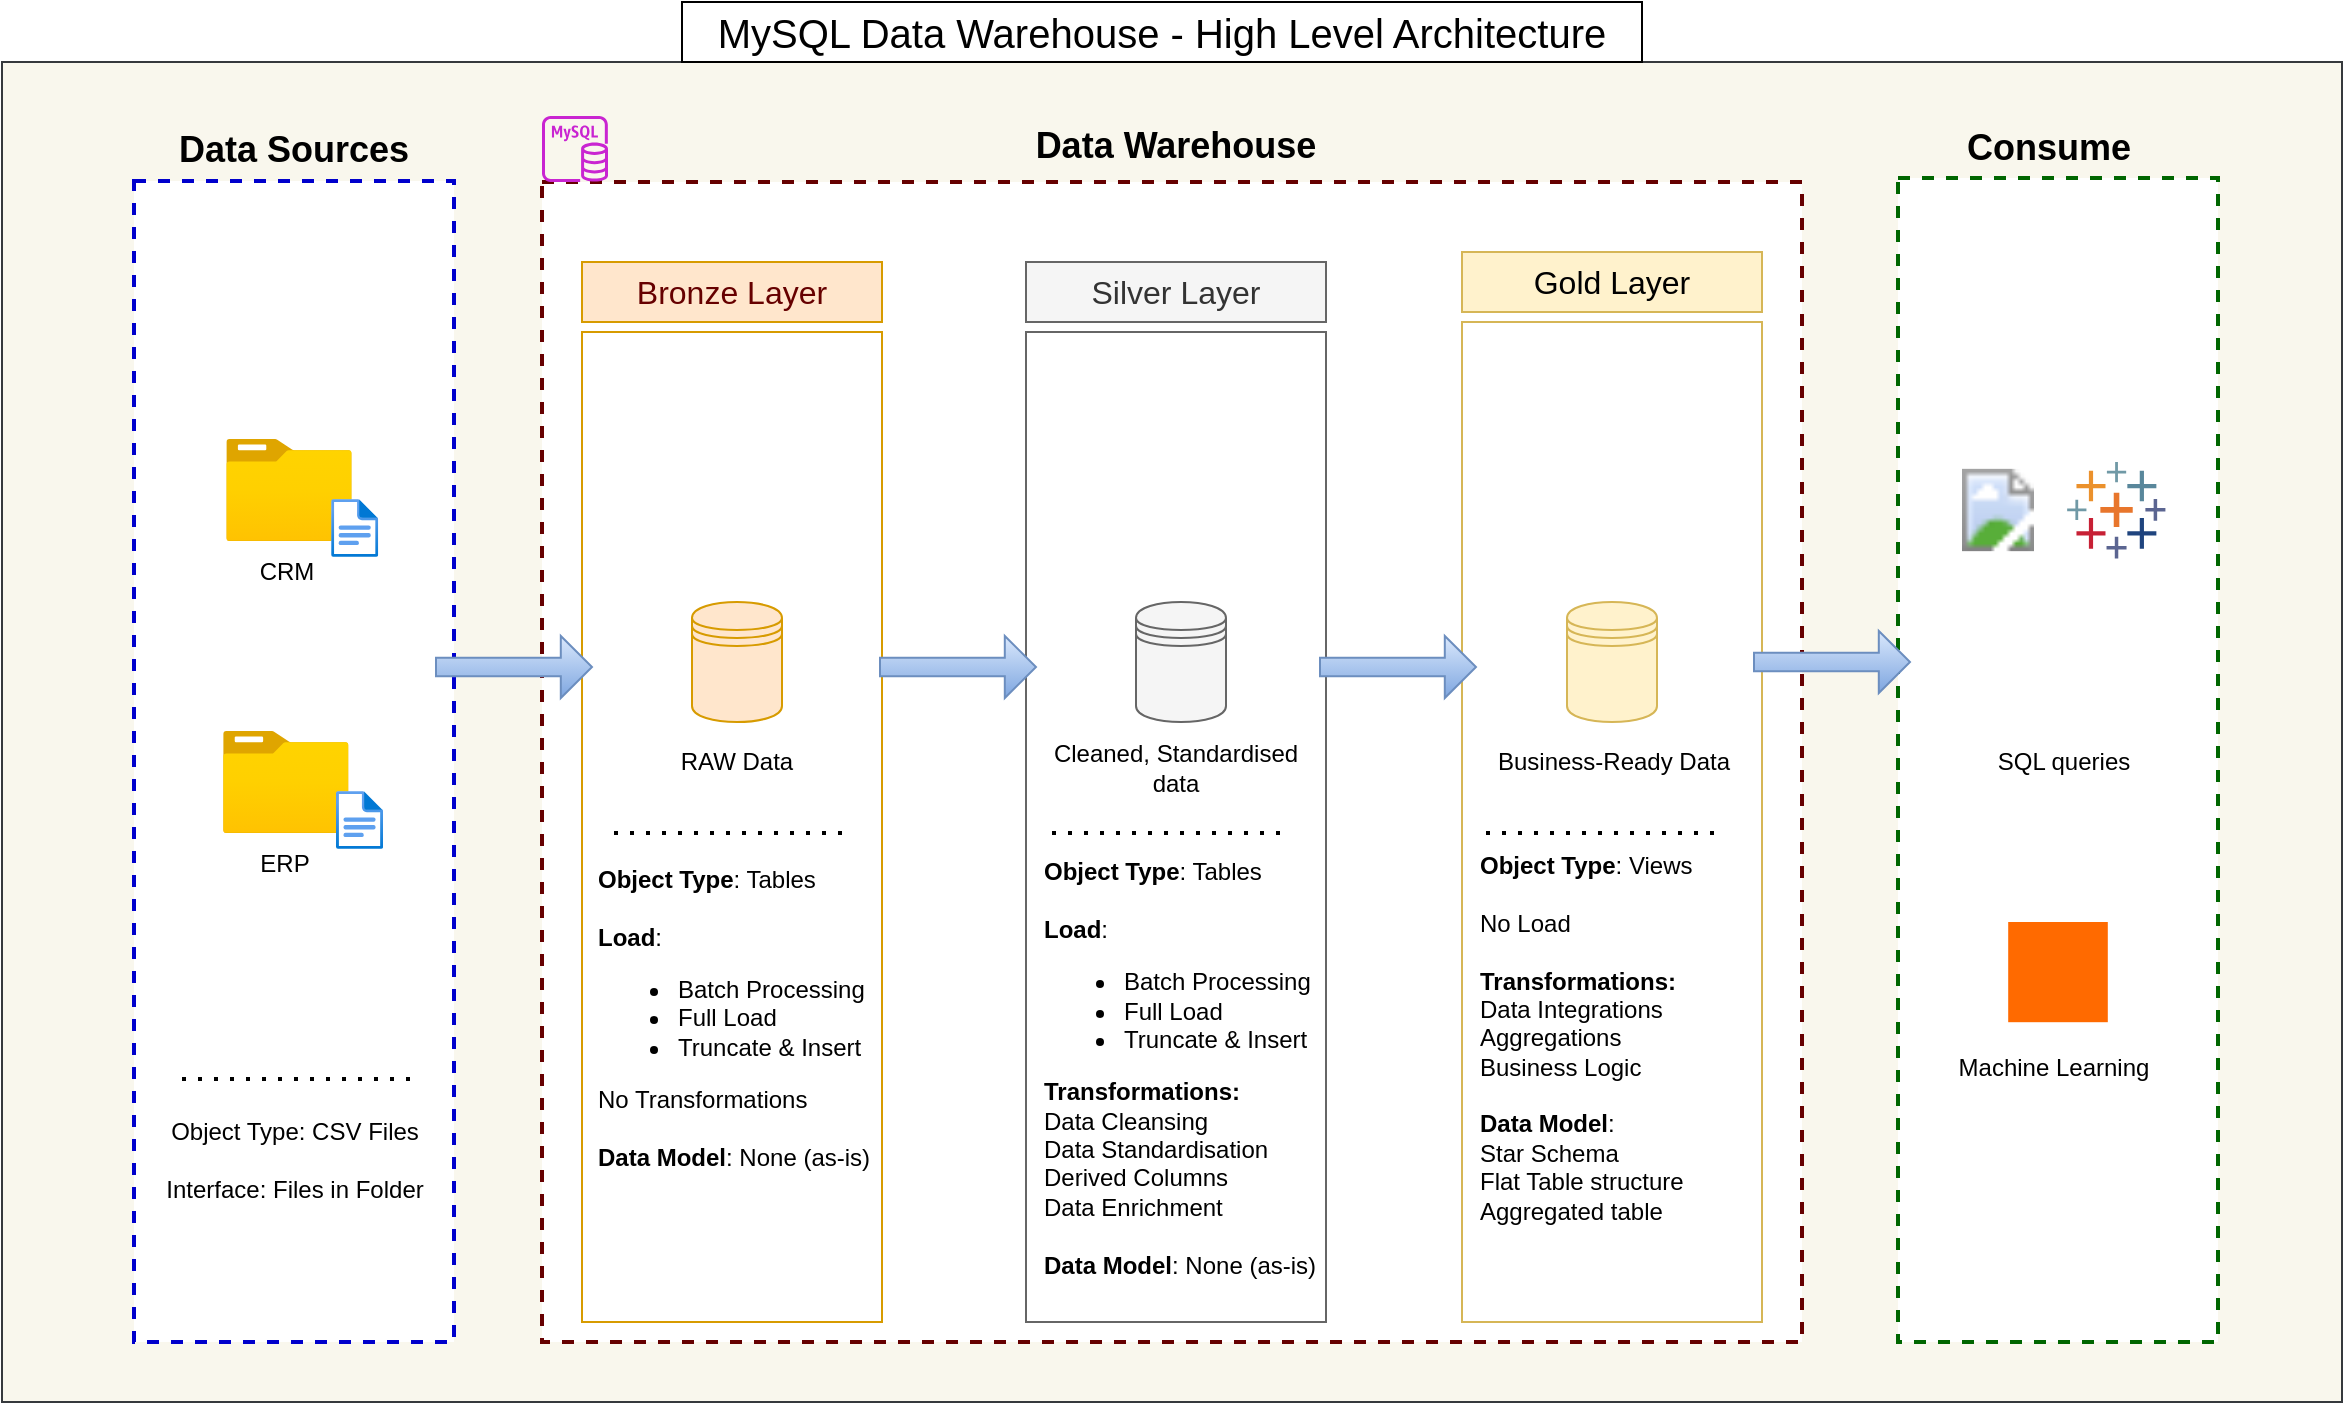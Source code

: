 <mxfile version="26.2.4">
  <diagram name="Page-1" id="LDwTZcoctXZr6dDeas7G">
    <mxGraphModel dx="2092" dy="1884" grid="1" gridSize="10" guides="1" tooltips="1" connect="1" arrows="1" fold="1" page="1" pageScale="1" pageWidth="827" pageHeight="1169" math="0" shadow="0">
      <root>
        <mxCell id="0" />
        <mxCell id="1" parent="0" />
        <mxCell id="zSB1sAxi5yhf-KkJUIBl-55" value="" style="rounded=0;whiteSpace=wrap;html=1;fillColor=#f9f7ed;strokeColor=#36393d;" vertex="1" parent="1">
          <mxGeometry x="-180" width="1170" height="670" as="geometry" />
        </mxCell>
        <mxCell id="ukrMWYRyUX1q8MgAGlLr-2" value="" style="rounded=0;whiteSpace=wrap;html=1;strokeColor=#0000CC;dashed=1;strokeWidth=2;" parent="1" vertex="1">
          <mxGeometry x="-114" y="59.5" width="160" height="580.5" as="geometry" />
        </mxCell>
        <mxCell id="ukrMWYRyUX1q8MgAGlLr-5" value="" style="rounded=0;whiteSpace=wrap;html=1;strokeColor=#660000;dashed=1;strokeWidth=2;" parent="1" vertex="1">
          <mxGeometry x="90" y="60" width="630" height="580" as="geometry" />
        </mxCell>
        <mxCell id="ukrMWYRyUX1q8MgAGlLr-6" value="&lt;font style=&quot;font-size: 18px;&quot;&gt;Data Warehouse&lt;/font&gt;" style="rounded=0;whiteSpace=wrap;html=1;fillColor=none;strokeColor=none;fontStyle=1;fontSize=17;" parent="1" vertex="1">
          <mxGeometry x="312" y="27" width="190" height="30" as="geometry" />
        </mxCell>
        <mxCell id="pe7CS6I070rvGqSp0qRm-1" value="&lt;font style=&quot;font-size: 16px;&quot;&gt;Bronze Layer&lt;/font&gt;" style="rounded=0;whiteSpace=wrap;html=1;fillColor=#ffe6cc;strokeColor=#d79b00;fontColor=#660000;" parent="1" vertex="1">
          <mxGeometry x="110" y="100" width="150" height="30" as="geometry" />
        </mxCell>
        <mxCell id="pe7CS6I070rvGqSp0qRm-2" value="" style="rounded=0;whiteSpace=wrap;html=1;fillColor=none;strokeColor=#d79b00;fontColor=#660000;" parent="1" vertex="1">
          <mxGeometry x="110" y="135" width="150" height="495" as="geometry" />
        </mxCell>
        <mxCell id="pe7CS6I070rvGqSp0qRm-3" value="" style="rounded=0;whiteSpace=wrap;html=1;strokeColor=#006600;dashed=1;strokeWidth=2;" parent="1" vertex="1">
          <mxGeometry x="768" y="58" width="160" height="582" as="geometry" />
        </mxCell>
        <mxCell id="pe7CS6I070rvGqSp0qRm-4" value="&lt;font style=&quot;font-size: 18px;&quot;&gt;Consume&lt;/font&gt;" style="rounded=0;whiteSpace=wrap;html=1;fillColor=none;strokeColor=none;fontStyle=1;fontSize=16;" parent="1" vertex="1">
          <mxGeometry x="773.5" y="28" width="139" height="30" as="geometry" />
        </mxCell>
        <mxCell id="zSB1sAxi5yhf-KkJUIBl-1" value="" style="image;aspect=fixed;html=1;points=[];align=center;fontSize=12;image=img/lib/azure2/general/Folder_Blank.svg;" vertex="1" parent="1">
          <mxGeometry x="-67.92" y="188.5" width="62.84" height="51" as="geometry" />
        </mxCell>
        <mxCell id="zSB1sAxi5yhf-KkJUIBl-2" value="CRM" style="text;html=1;align=center;verticalAlign=middle;whiteSpace=wrap;rounded=0;" vertex="1" parent="1">
          <mxGeometry x="-60.42" y="247.5" width="45" height="14" as="geometry" />
        </mxCell>
        <mxCell id="zSB1sAxi5yhf-KkJUIBl-3" value="" style="image;aspect=fixed;html=1;points=[];align=center;fontSize=12;image=img/lib/azure2/general/Folder_Blank.svg;" vertex="1" parent="1">
          <mxGeometry x="-69.5" y="334.5" width="62.84" height="51" as="geometry" />
        </mxCell>
        <mxCell id="zSB1sAxi5yhf-KkJUIBl-4" value="ERP" style="text;html=1;align=center;verticalAlign=middle;whiteSpace=wrap;rounded=0;" vertex="1" parent="1">
          <mxGeometry x="-61" y="393.5" width="45" height="14" as="geometry" />
        </mxCell>
        <mxCell id="zSB1sAxi5yhf-KkJUIBl-5" value="" style="endArrow=none;dashed=1;html=1;dashPattern=1 3;strokeWidth=2;rounded=0;" edge="1" parent="1">
          <mxGeometry width="50" height="50" relative="1" as="geometry">
            <mxPoint x="-90" y="508.5" as="sourcePoint" />
            <mxPoint x="26" y="508.5" as="targetPoint" />
          </mxGeometry>
        </mxCell>
        <mxCell id="zSB1sAxi5yhf-KkJUIBl-7" value="Object Type: CSV Files&lt;div&gt;&lt;br&gt;&lt;div&gt;Interface: Files in Folder&lt;/div&gt;&lt;/div&gt;" style="rounded=0;whiteSpace=wrap;html=1;strokeColor=none;" vertex="1" parent="1">
          <mxGeometry x="-110" y="518.5" width="153" height="60" as="geometry" />
        </mxCell>
        <mxCell id="zSB1sAxi5yhf-KkJUIBl-8" value="" style="image;aspect=fixed;html=1;points=[];align=center;fontSize=12;image=img/lib/azure2/general/File.svg;" vertex="1" parent="1">
          <mxGeometry x="-15.42" y="218.5" width="23.54" height="29" as="geometry" />
        </mxCell>
        <mxCell id="zSB1sAxi5yhf-KkJUIBl-9" value="" style="image;aspect=fixed;html=1;points=[];align=center;fontSize=12;image=img/lib/azure2/general/File.svg;" vertex="1" parent="1">
          <mxGeometry x="-13.0" y="364.5" width="23.54" height="29" as="geometry" />
        </mxCell>
        <mxCell id="zSB1sAxi5yhf-KkJUIBl-10" value="" style="shape=datastore;whiteSpace=wrap;html=1;fillColor=#ffe6cc;strokeColor=#d79b00;" vertex="1" parent="1">
          <mxGeometry x="165" y="270" width="45" height="60" as="geometry" />
        </mxCell>
        <mxCell id="zSB1sAxi5yhf-KkJUIBl-11" value="&lt;font style=&quot;font-size: 16px;&quot;&gt;Silver Layer&lt;/font&gt;" style="rounded=0;whiteSpace=wrap;html=1;fillColor=#f5f5f5;strokeColor=#666666;fontColor=#333333;" vertex="1" parent="1">
          <mxGeometry x="332" y="100" width="150" height="30" as="geometry" />
        </mxCell>
        <mxCell id="zSB1sAxi5yhf-KkJUIBl-12" value="" style="rounded=0;whiteSpace=wrap;html=1;fillColor=none;strokeColor=#666666;fontColor=#333333;" vertex="1" parent="1">
          <mxGeometry x="332" y="135" width="150" height="495" as="geometry" />
        </mxCell>
        <mxCell id="zSB1sAxi5yhf-KkJUIBl-13" value="" style="shape=datastore;whiteSpace=wrap;html=1;fillColor=#f5f5f5;strokeColor=#666666;fontColor=#333333;" vertex="1" parent="1">
          <mxGeometry x="387" y="270" width="45" height="60" as="geometry" />
        </mxCell>
        <mxCell id="zSB1sAxi5yhf-KkJUIBl-14" value="&lt;font style=&quot;font-size: 16px;&quot;&gt;Gold Layer&lt;/font&gt;" style="rounded=0;whiteSpace=wrap;html=1;fillColor=#fff2cc;strokeColor=#d6b656;" vertex="1" parent="1">
          <mxGeometry x="550" y="95" width="150" height="30" as="geometry" />
        </mxCell>
        <mxCell id="zSB1sAxi5yhf-KkJUIBl-15" value="" style="rounded=0;whiteSpace=wrap;html=1;fillColor=none;strokeColor=#d6b656;" vertex="1" parent="1">
          <mxGeometry x="550" y="130" width="150" height="500" as="geometry" />
        </mxCell>
        <mxCell id="zSB1sAxi5yhf-KkJUIBl-16" value="" style="shape=datastore;whiteSpace=wrap;html=1;fillColor=#fff2cc;strokeColor=#d6b656;" vertex="1" parent="1">
          <mxGeometry x="602.5" y="270" width="45" height="60" as="geometry" />
        </mxCell>
        <mxCell id="zSB1sAxi5yhf-KkJUIBl-20" value="" style="shape=singleArrow;whiteSpace=wrap;html=1;fillColor=#dae8fc;strokeColor=#6c8ebf;gradientColor=#7ea6e0;" vertex="1" parent="1">
          <mxGeometry x="696" y="284.5" width="78" height="31" as="geometry" />
        </mxCell>
        <mxCell id="zSB1sAxi5yhf-KkJUIBl-21" value="" style="shape=singleArrow;whiteSpace=wrap;html=1;fillColor=#dae8fc;strokeColor=#6c8ebf;gradientColor=#7ea6e0;" vertex="1" parent="1">
          <mxGeometry x="479" y="287" width="78" height="31" as="geometry" />
        </mxCell>
        <mxCell id="zSB1sAxi5yhf-KkJUIBl-22" value="" style="shape=singleArrow;whiteSpace=wrap;html=1;fillColor=#dae8fc;strokeColor=#6c8ebf;gradientColor=#7ea6e0;" vertex="1" parent="1">
          <mxGeometry x="259" y="287" width="78" height="31" as="geometry" />
        </mxCell>
        <mxCell id="zSB1sAxi5yhf-KkJUIBl-23" value="" style="shape=singleArrow;whiteSpace=wrap;html=1;fillColor=#dae8fc;strokeColor=#6c8ebf;gradientColor=#7ea6e0;" vertex="1" parent="1">
          <mxGeometry x="37" y="287" width="78" height="31" as="geometry" />
        </mxCell>
        <mxCell id="zSB1sAxi5yhf-KkJUIBl-24" value="RAW Data" style="text;html=1;align=center;verticalAlign=middle;whiteSpace=wrap;rounded=0;" vertex="1" parent="1">
          <mxGeometry x="155" y="342.75" width="65" height="14" as="geometry" />
        </mxCell>
        <mxCell id="zSB1sAxi5yhf-KkJUIBl-25" value="Cleaned, Standardised data" style="text;html=1;align=center;verticalAlign=middle;whiteSpace=wrap;rounded=0;" vertex="1" parent="1">
          <mxGeometry x="342" y="334.5" width="130" height="37.25" as="geometry" />
        </mxCell>
        <mxCell id="zSB1sAxi5yhf-KkJUIBl-27" value="Business-Ready Data" style="text;html=1;align=center;verticalAlign=middle;whiteSpace=wrap;rounded=0;" vertex="1" parent="1">
          <mxGeometry x="556" y="342.75" width="140" height="14" as="geometry" />
        </mxCell>
        <mxCell id="zSB1sAxi5yhf-KkJUIBl-28" value="" style="endArrow=none;dashed=1;html=1;dashPattern=1 3;strokeWidth=2;rounded=0;" edge="1" parent="1">
          <mxGeometry width="50" height="50" relative="1" as="geometry">
            <mxPoint x="126" y="385.5" as="sourcePoint" />
            <mxPoint x="242" y="385.5" as="targetPoint" />
          </mxGeometry>
        </mxCell>
        <mxCell id="zSB1sAxi5yhf-KkJUIBl-29" value="&lt;div style=&quot;&quot;&gt;&lt;span style=&quot;background-color: transparent; color: light-dark(rgb(0, 0, 0), rgb(255, 255, 255));&quot;&gt;&lt;b&gt;Object Type&lt;/b&gt;: Tables&lt;/span&gt;&lt;/div&gt;&lt;div&gt;&lt;br&gt;&lt;div style=&quot;&quot;&gt;&lt;b&gt;Load&lt;/b&gt;:&amp;nbsp;&lt;/div&gt;&lt;div&gt;&lt;ul&gt;&lt;li&gt;Batch Processing&lt;/li&gt;&lt;li&gt;Full Load&lt;/li&gt;&lt;li&gt;Truncate &amp;amp; Insert&lt;/li&gt;&lt;/ul&gt;&lt;div&gt;No Transformations&lt;/div&gt;&lt;/div&gt;&lt;/div&gt;&lt;div&gt;&lt;br&gt;&lt;/div&gt;&lt;div&gt;&lt;b&gt;Data Model&lt;/b&gt;: None (as-is)&lt;/div&gt;" style="rounded=0;whiteSpace=wrap;html=1;strokeColor=none;align=left;" vertex="1" parent="1">
          <mxGeometry x="116" y="395.5" width="140" height="164.5" as="geometry" />
        </mxCell>
        <mxCell id="zSB1sAxi5yhf-KkJUIBl-34" value="" style="endArrow=none;dashed=1;html=1;dashPattern=1 3;strokeWidth=2;rounded=0;" edge="1" parent="1">
          <mxGeometry width="50" height="50" relative="1" as="geometry">
            <mxPoint x="345" y="385.5" as="sourcePoint" />
            <mxPoint x="461" y="385.5" as="targetPoint" />
          </mxGeometry>
        </mxCell>
        <mxCell id="zSB1sAxi5yhf-KkJUIBl-35" value="&lt;div style=&quot;&quot;&gt;&lt;span style=&quot;background-color: transparent; color: light-dark(rgb(0, 0, 0), rgb(255, 255, 255));&quot;&gt;&lt;b&gt;Object Type&lt;/b&gt;: Tables&lt;/span&gt;&lt;/div&gt;&lt;div&gt;&lt;br&gt;&lt;div style=&quot;&quot;&gt;&lt;b&gt;Load&lt;/b&gt;:&amp;nbsp;&lt;/div&gt;&lt;div&gt;&lt;ul&gt;&lt;li&gt;Batch Processing&lt;/li&gt;&lt;li&gt;Full Load&lt;/li&gt;&lt;li&gt;Truncate &amp;amp; Insert&lt;/li&gt;&lt;/ul&gt;&lt;div&gt;&lt;b&gt;Transformations:&lt;/b&gt;&lt;/div&gt;&lt;/div&gt;&lt;/div&gt;&lt;div&gt;&lt;div style=&quot;&quot;&gt;&lt;div style=&quot;&quot;&gt;&lt;span style=&quot;background-color: transparent; color: light-dark(rgb(0, 0, 0), rgb(255, 255, 255));&quot;&gt;Data Cleansing&lt;/span&gt;&lt;/div&gt;&lt;span style=&quot;background-color: transparent; color: light-dark(rgb(0, 0, 0), rgb(255, 255, 255));&quot;&gt;&lt;div style=&quot;&quot;&gt;&lt;span style=&quot;background-color: transparent; color: light-dark(rgb(0, 0, 0), rgb(255, 255, 255));&quot;&gt;Data Standardisation&lt;/span&gt;&lt;/div&gt;&lt;/span&gt;&lt;span style=&quot;background-color: transparent; color: light-dark(rgb(0, 0, 0), rgb(255, 255, 255));&quot;&gt;&lt;div style=&quot;&quot;&gt;&lt;span style=&quot;background-color: transparent; color: light-dark(rgb(0, 0, 0), rgb(255, 255, 255));&quot;&gt;Derived Columns&lt;/span&gt;&lt;/div&gt;&lt;/span&gt;&lt;span style=&quot;background-color: transparent; color: light-dark(rgb(0, 0, 0), rgb(255, 255, 255));&quot;&gt;&lt;div style=&quot;&quot;&gt;&lt;span style=&quot;background-color: transparent; color: light-dark(rgb(0, 0, 0), rgb(255, 255, 255));&quot;&gt;Data Enrichment&lt;/span&gt;&lt;/div&gt;&lt;/span&gt;&lt;/div&gt;&lt;/div&gt;&lt;div&gt;&lt;b&gt;&lt;br&gt;&lt;/b&gt;&lt;/div&gt;&lt;div&gt;&lt;b style=&quot;background-color: transparent; color: light-dark(rgb(0, 0, 0), rgb(255, 255, 255));&quot;&gt;Data Model&lt;/b&gt;&lt;span style=&quot;background-color: transparent; color: light-dark(rgb(0, 0, 0), rgb(255, 255, 255));&quot;&gt;: None (as-is)&lt;/span&gt;&lt;/div&gt;" style="rounded=0;whiteSpace=wrap;html=1;strokeColor=none;align=left;" vertex="1" parent="1">
          <mxGeometry x="339" y="395.5" width="141" height="214.5" as="geometry" />
        </mxCell>
        <mxCell id="zSB1sAxi5yhf-KkJUIBl-36" value="" style="endArrow=none;dashed=1;html=1;dashPattern=1 3;strokeWidth=2;rounded=0;" edge="1" parent="1">
          <mxGeometry width="50" height="50" relative="1" as="geometry">
            <mxPoint x="562" y="385.5" as="sourcePoint" />
            <mxPoint x="678" y="385.5" as="targetPoint" />
          </mxGeometry>
        </mxCell>
        <mxCell id="zSB1sAxi5yhf-KkJUIBl-37" value="&lt;div style=&quot;&quot;&gt;&lt;span style=&quot;background-color: transparent; color: light-dark(rgb(0, 0, 0), rgb(255, 255, 255));&quot;&gt;&lt;b&gt;Object Type&lt;/b&gt;: Views&lt;/span&gt;&lt;/div&gt;&lt;div&gt;&lt;br&gt;&lt;div style=&quot;&quot;&gt;No Load&lt;/div&gt;&lt;div style=&quot;&quot;&gt;&lt;br&gt;&lt;/div&gt;&lt;div&gt;&lt;div&gt;&lt;b&gt;Transformations:&lt;/b&gt;&lt;/div&gt;&lt;/div&gt;&lt;/div&gt;&lt;div&gt;&lt;span style=&quot;background-color: transparent; color: light-dark(rgb(0, 0, 0), rgb(255, 255, 255));&quot;&gt;Data Integrations&lt;/span&gt;&lt;br&gt;&lt;span style=&quot;background-color: transparent; color: light-dark(rgb(0, 0, 0), rgb(255, 255, 255));&quot;&gt;Aggregations&lt;/span&gt;&lt;br&gt;&lt;span style=&quot;background-color: transparent; color: light-dark(rgb(0, 0, 0), rgb(255, 255, 255));&quot;&gt;Business Logic&lt;/span&gt;&lt;/div&gt;&lt;div&gt;&lt;br&gt;&lt;/div&gt;&lt;div&gt;&lt;b&gt;Data Model&lt;/b&gt;:&lt;/div&gt;&lt;div&gt;Star Schema&lt;/div&gt;&lt;div&gt;Flat Table structure&lt;/div&gt;&lt;div&gt;Aggregated table&lt;/div&gt;" style="rounded=0;whiteSpace=wrap;html=1;strokeColor=none;align=left;" vertex="1" parent="1">
          <mxGeometry x="557" y="395.5" width="136" height="184.5" as="geometry" />
        </mxCell>
        <mxCell id="zSB1sAxi5yhf-KkJUIBl-39" value="" style="image;aspect=fixed;html=1;points=[];align=center;fontSize=12;image=img/lib/azure2/power_platform/PowerBI.svg;" vertex="1" parent="1">
          <mxGeometry x="800" y="200" width="36" height="48" as="geometry" />
        </mxCell>
        <mxCell id="zSB1sAxi5yhf-KkJUIBl-40" value="" style="verticalLabelPosition=bottom;aspect=fixed;html=1;shape=mxgraph.salesforce.analytics;" vertex="1" parent="1">
          <mxGeometry x="852.5" y="200" width="49.28" height="48.3" as="geometry" />
        </mxCell>
        <mxCell id="zSB1sAxi5yhf-KkJUIBl-48" value="" style="shape=image;html=1;verticalAlign=top;verticalLabelPosition=bottom;labelBackgroundColor=#ffffff;imageAspect=0;aspect=fixed;image=https://cdn2.iconfinder.com/data/icons/vivid/48/search-128.png" vertex="1" parent="1">
          <mxGeometry x="820.25" y="297.25" width="45.5" height="45.5" as="geometry" />
        </mxCell>
        <mxCell id="zSB1sAxi5yhf-KkJUIBl-51" value="SQL queries" style="text;html=1;align=center;verticalAlign=middle;whiteSpace=wrap;rounded=0;" vertex="1" parent="1">
          <mxGeometry x="810.5" y="343" width="79.5" height="14" as="geometry" />
        </mxCell>
        <mxCell id="zSB1sAxi5yhf-KkJUIBl-52" value="" style="points=[];aspect=fixed;html=1;align=center;shadow=0;dashed=0;fillColor=#FF6A00;strokeColor=none;shape=mxgraph.alibaba_cloud.machine_learning;" vertex="1" parent="1">
          <mxGeometry x="823.1" y="430" width="49.8" height="50.1" as="geometry" />
        </mxCell>
        <mxCell id="zSB1sAxi5yhf-KkJUIBl-53" value="Machine Learning" style="text;html=1;align=center;verticalAlign=middle;whiteSpace=wrap;rounded=0;" vertex="1" parent="1">
          <mxGeometry x="795.25" y="495.75" width="101.75" height="14" as="geometry" />
        </mxCell>
        <mxCell id="zSB1sAxi5yhf-KkJUIBl-54" value="MySQL Data Warehouse - High Level Architecture" style="rounded=0;whiteSpace=wrap;html=1;fontSize=20;" vertex="1" parent="1">
          <mxGeometry x="160" y="-30" width="480" height="30" as="geometry" />
        </mxCell>
        <mxCell id="ukrMWYRyUX1q8MgAGlLr-4" value="&lt;font style=&quot;font-size: 18px;&quot;&gt;Data Sources&lt;/font&gt;" style="rounded=0;whiteSpace=wrap;html=1;fillColor=none;strokeColor=none;fontStyle=1;fontSize=16;" parent="1" vertex="1">
          <mxGeometry x="-94" y="28.5" width="120" height="30" as="geometry" />
        </mxCell>
        <mxCell id="zSB1sAxi5yhf-KkJUIBl-56" value="" style="sketch=0;outlineConnect=0;fontColor=#232F3E;gradientColor=none;fillColor=#C925D1;strokeColor=default;dashed=0;verticalLabelPosition=bottom;verticalAlign=top;align=center;html=1;fontSize=12;fontStyle=0;aspect=fixed;pointerEvents=1;shape=mxgraph.aws4.rds_mysql_instance;fillStyle=solid;" vertex="1" parent="1">
          <mxGeometry x="90" y="27" width="33" height="33" as="geometry" />
        </mxCell>
      </root>
    </mxGraphModel>
  </diagram>
</mxfile>
